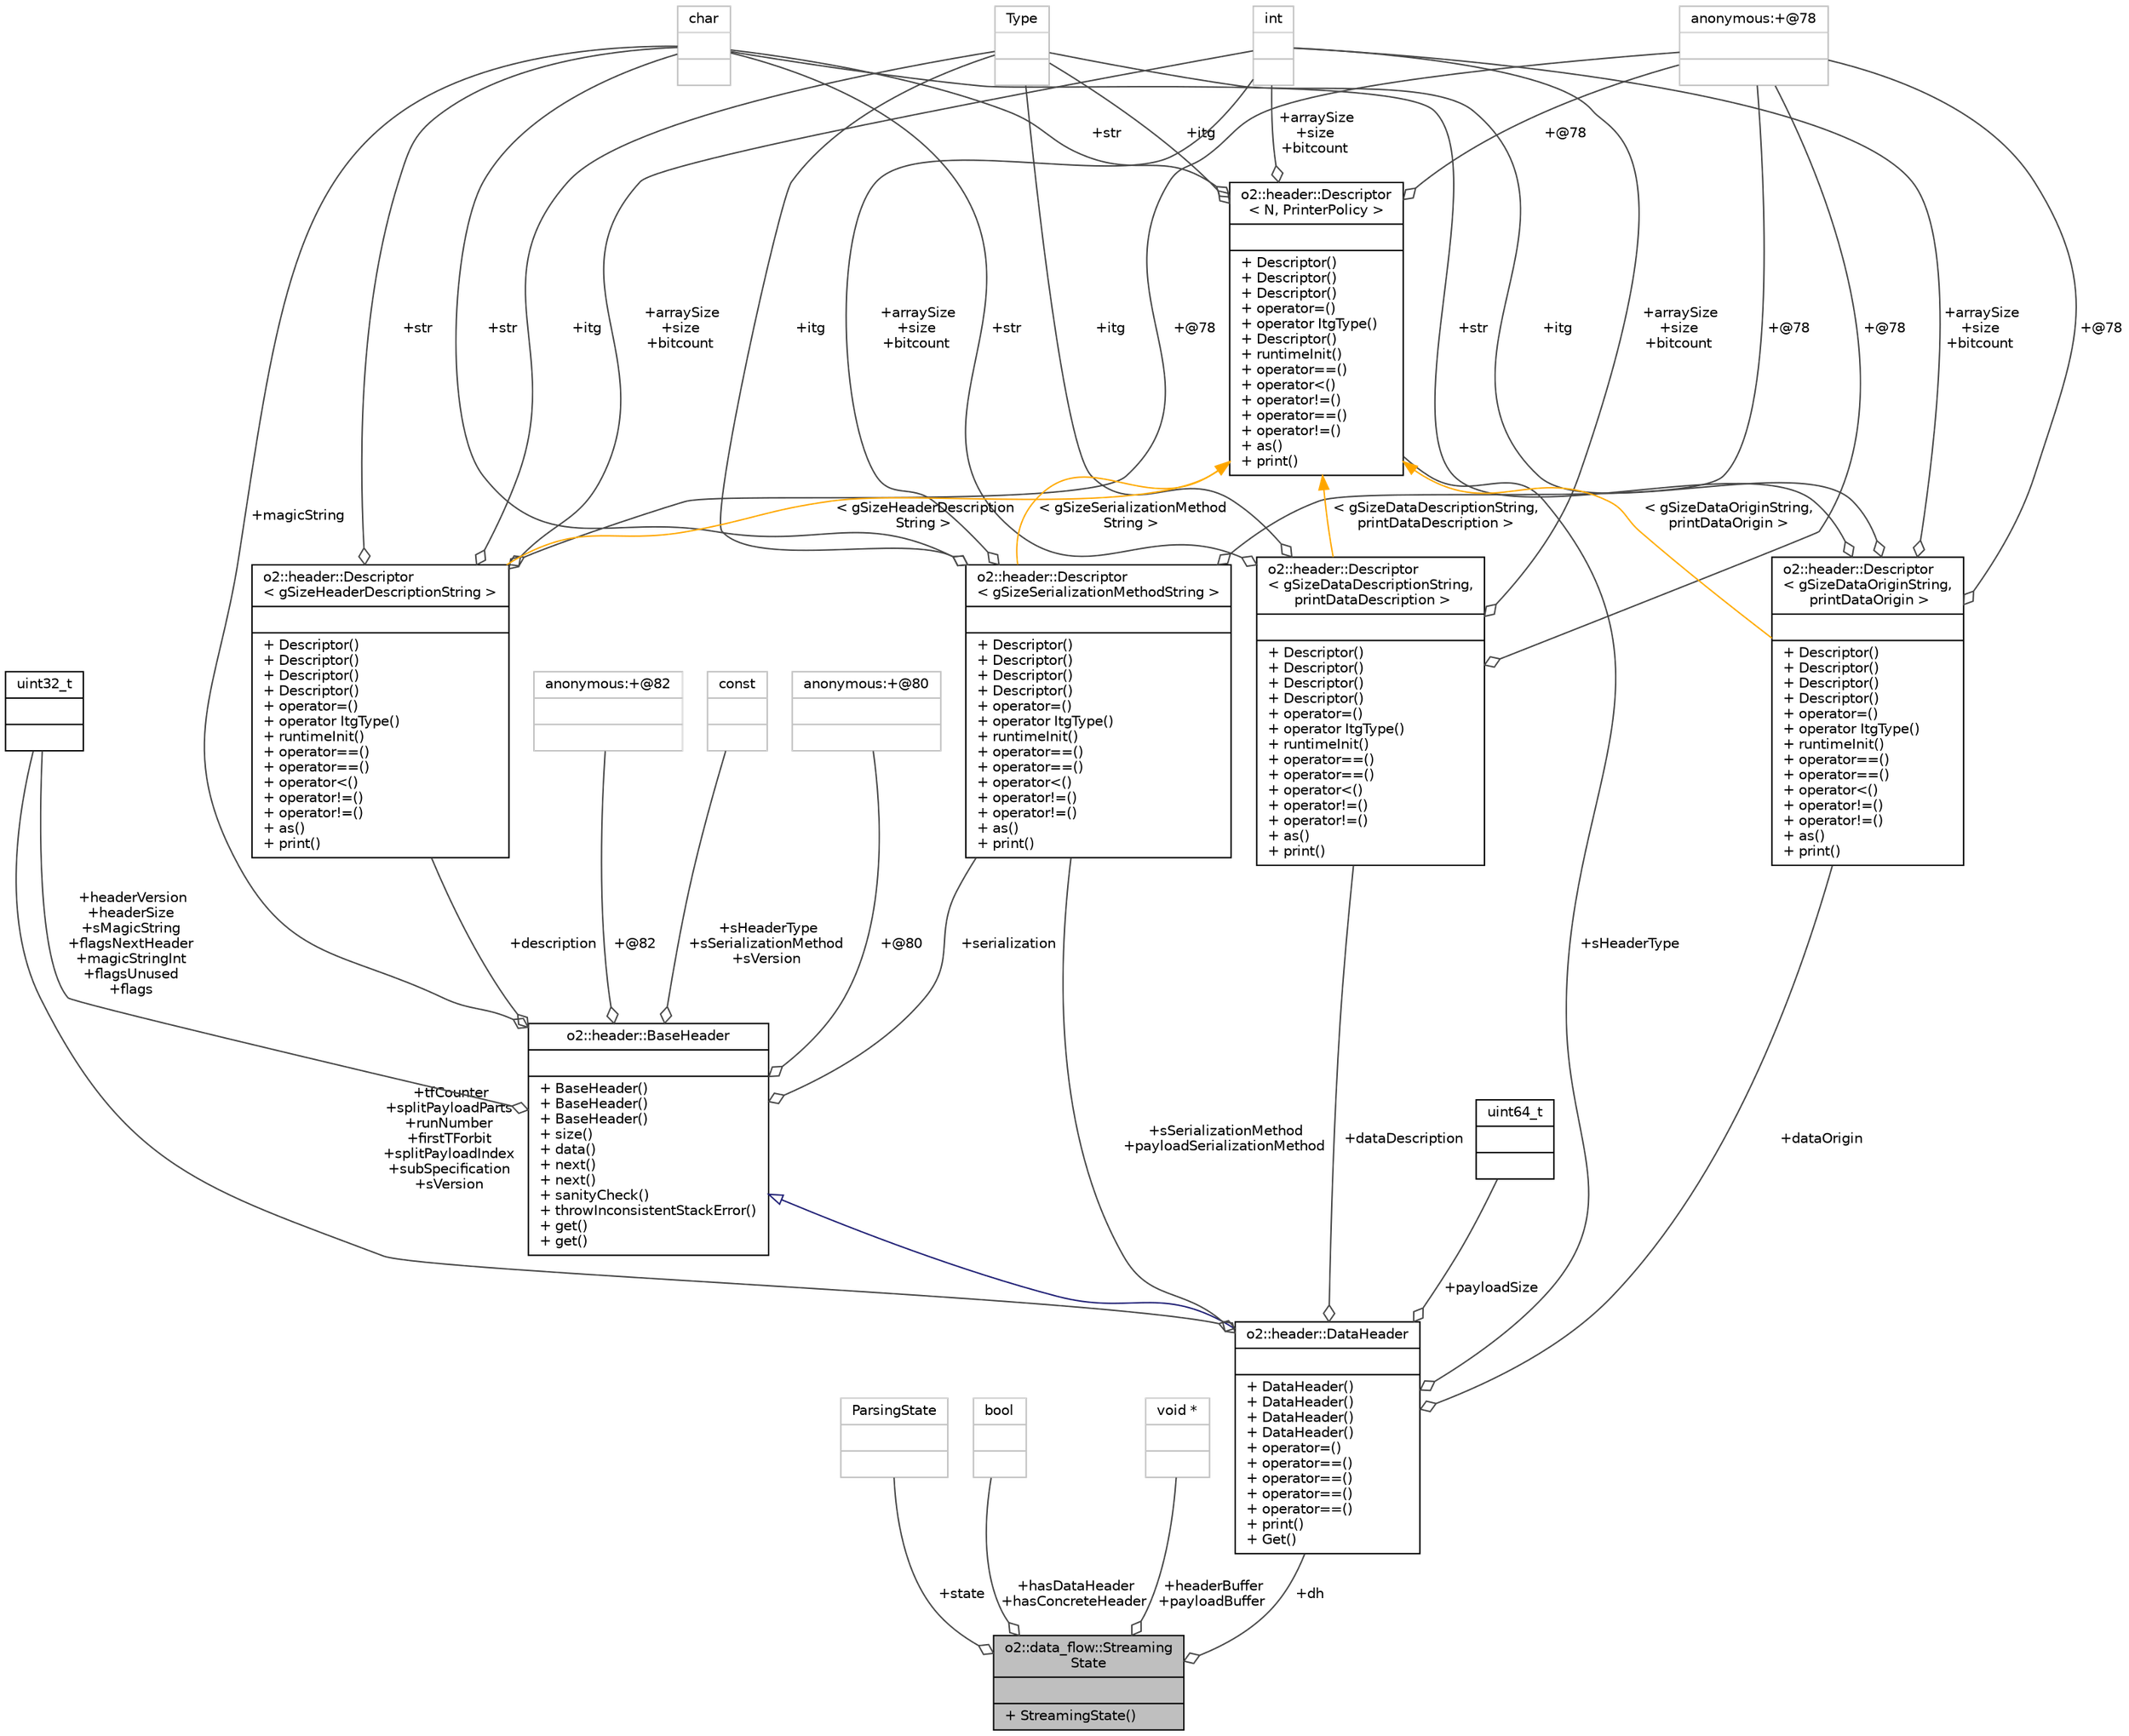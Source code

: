 digraph "o2::data_flow::StreamingState"
{
 // INTERACTIVE_SVG=YES
  bgcolor="transparent";
  edge [fontname="Helvetica",fontsize="10",labelfontname="Helvetica",labelfontsize="10"];
  node [fontname="Helvetica",fontsize="10",shape=record];
  Node1 [label="{o2::data_flow::Streaming\lState\n||+ StreamingState()\l}",height=0.2,width=0.4,color="black", fillcolor="grey75", style="filled", fontcolor="black"];
  Node2 -> Node1 [color="grey25",fontsize="10",style="solid",label=" +state" ,arrowhead="odiamond",fontname="Helvetica"];
  Node2 [label="{ParsingState\n||}",height=0.2,width=0.4,color="grey75"];
  Node3 -> Node1 [color="grey25",fontsize="10",style="solid",label=" +hasDataHeader\n+hasConcreteHeader" ,arrowhead="odiamond",fontname="Helvetica"];
  Node3 [label="{bool\n||}",height=0.2,width=0.4,color="grey75"];
  Node4 -> Node1 [color="grey25",fontsize="10",style="solid",label=" +headerBuffer\n+payloadBuffer" ,arrowhead="odiamond",fontname="Helvetica"];
  Node4 [label="{void *\n||}",height=0.2,width=0.4,color="grey75"];
  Node5 -> Node1 [color="grey25",fontsize="10",style="solid",label=" +dh" ,arrowhead="odiamond",fontname="Helvetica"];
  Node5 [label="{o2::header::DataHeader\n||+ DataHeader()\l+ DataHeader()\l+ DataHeader()\l+ DataHeader()\l+ operator=()\l+ operator==()\l+ operator==()\l+ operator==()\l+ operator==()\l+ print()\l+ Get()\l}",height=0.2,width=0.4,color="black",URL="$db/d87/structo2_1_1header_1_1DataHeader.html",tooltip="the main header struct "];
  Node6 -> Node5 [dir="back",color="midnightblue",fontsize="10",style="solid",arrowtail="onormal",fontname="Helvetica"];
  Node6 [label="{o2::header::BaseHeader\n||+ BaseHeader()\l+ BaseHeader()\l+ BaseHeader()\l+ size()\l+ data()\l+ next()\l+ next()\l+ sanityCheck()\l+ throwInconsistentStackError()\l+ get()\l+ get()\l}",height=0.2,width=0.4,color="black",URL="$d8/dbd/structo2_1_1header_1_1BaseHeader.html",tooltip="the base header struct Every header type must begin (i.e. derive) with this. Don&#39;t use this struct di..."];
  Node7 -> Node6 [color="grey25",fontsize="10",style="solid",label=" +description" ,arrowhead="odiamond",fontname="Helvetica"];
  Node7 [label="{o2::header::Descriptor\l\< gSizeHeaderDescriptionString \>\n||+ Descriptor()\l+ Descriptor()\l+ Descriptor()\l+ Descriptor()\l+ operator=()\l+ operator ItgType()\l+ runtimeInit()\l+ operator==()\l+ operator==()\l+ operator\<()\l+ operator!=()\l+ operator!=()\l+ as()\l+ print()\l}",height=0.2,width=0.4,color="black",URL="$d9/db3/structo2_1_1header_1_1Descriptor.html"];
  Node8 -> Node7 [color="grey25",fontsize="10",style="solid",label=" +@78" ,arrowhead="odiamond",fontname="Helvetica"];
  Node8 [label="{anonymous:+@78\n||}",height=0.2,width=0.4,color="grey75"];
  Node9 -> Node7 [color="grey25",fontsize="10",style="solid",label=" +itg" ,arrowhead="odiamond",fontname="Helvetica"];
  Node9 [label="{Type\n||}",height=0.2,width=0.4,color="grey75"];
  Node10 -> Node7 [color="grey25",fontsize="10",style="solid",label=" +str" ,arrowhead="odiamond",fontname="Helvetica"];
  Node10 [label="{char\n||}",height=0.2,width=0.4,color="grey75"];
  Node11 -> Node7 [color="grey25",fontsize="10",style="solid",label=" +arraySize\n+size\n+bitcount" ,arrowhead="odiamond",fontname="Helvetica"];
  Node11 [label="{int\n||}",height=0.2,width=0.4,color="grey75"];
  Node12 -> Node7 [dir="back",color="orange",fontsize="10",style="solid",label=" \< gSizeHeaderDescription\lString \>" ,fontname="Helvetica"];
  Node12 [label="{o2::header::Descriptor\l\< N, PrinterPolicy \>\n||+ Descriptor()\l+ Descriptor()\l+ Descriptor()\l+ operator=()\l+ operator ItgType()\l+ Descriptor()\l+ runtimeInit()\l+ operator==()\l+ operator\<()\l+ operator!=()\l+ operator==()\l+ operator!=()\l+ as()\l+ print()\l}",height=0.2,width=0.4,color="black",URL="$d9/db3/structo2_1_1header_1_1Descriptor.html"];
  Node8 -> Node12 [color="grey25",fontsize="10",style="solid",label=" +@78" ,arrowhead="odiamond",fontname="Helvetica"];
  Node9 -> Node12 [color="grey25",fontsize="10",style="solid",label=" +itg" ,arrowhead="odiamond",fontname="Helvetica"];
  Node10 -> Node12 [color="grey25",fontsize="10",style="solid",label=" +str" ,arrowhead="odiamond",fontname="Helvetica"];
  Node11 -> Node12 [color="grey25",fontsize="10",style="solid",label=" +arraySize\n+size\n+bitcount" ,arrowhead="odiamond",fontname="Helvetica"];
  Node13 -> Node6 [color="grey25",fontsize="10",style="solid",label=" +@80" ,arrowhead="odiamond",fontname="Helvetica"];
  Node13 [label="{anonymous:+@80\n||}",height=0.2,width=0.4,color="grey75"];
  Node10 -> Node6 [color="grey25",fontsize="10",style="solid",label=" +magicString" ,arrowhead="odiamond",fontname="Helvetica"];
  Node14 -> Node6 [color="grey25",fontsize="10",style="solid",label=" +serialization" ,arrowhead="odiamond",fontname="Helvetica"];
  Node14 [label="{o2::header::Descriptor\l\< gSizeSerializationMethodString \>\n||+ Descriptor()\l+ Descriptor()\l+ Descriptor()\l+ Descriptor()\l+ operator=()\l+ operator ItgType()\l+ runtimeInit()\l+ operator==()\l+ operator==()\l+ operator\<()\l+ operator!=()\l+ operator!=()\l+ as()\l+ print()\l}",height=0.2,width=0.4,color="black",URL="$d9/db3/structo2_1_1header_1_1Descriptor.html"];
  Node8 -> Node14 [color="grey25",fontsize="10",style="solid",label=" +@78" ,arrowhead="odiamond",fontname="Helvetica"];
  Node9 -> Node14 [color="grey25",fontsize="10",style="solid",label=" +itg" ,arrowhead="odiamond",fontname="Helvetica"];
  Node10 -> Node14 [color="grey25",fontsize="10",style="solid",label=" +str" ,arrowhead="odiamond",fontname="Helvetica"];
  Node11 -> Node14 [color="grey25",fontsize="10",style="solid",label=" +arraySize\n+size\n+bitcount" ,arrowhead="odiamond",fontname="Helvetica"];
  Node12 -> Node14 [dir="back",color="orange",fontsize="10",style="solid",label=" \< gSizeSerializationMethod\lString \>" ,fontname="Helvetica"];
  Node15 -> Node6 [color="grey25",fontsize="10",style="solid",label=" +headerVersion\n+headerSize\n+sMagicString\n+flagsNextHeader\n+magicStringInt\n+flagsUnused\n+flags" ,arrowhead="odiamond",fontname="Helvetica"];
  Node15 [label="{uint32_t\n||}",height=0.2,width=0.4,color="black",URL="$d3/d87/classuint32__t.html"];
  Node16 -> Node6 [color="grey25",fontsize="10",style="solid",label=" +@82" ,arrowhead="odiamond",fontname="Helvetica"];
  Node16 [label="{anonymous:+@82\n||}",height=0.2,width=0.4,color="grey75"];
  Node17 -> Node6 [color="grey25",fontsize="10",style="solid",label=" +sHeaderType\n+sSerializationMethod\n+sVersion" ,arrowhead="odiamond",fontname="Helvetica"];
  Node17 [label="{const\n||}",height=0.2,width=0.4,color="grey75"];
  Node18 -> Node5 [color="grey25",fontsize="10",style="solid",label=" +payloadSize" ,arrowhead="odiamond",fontname="Helvetica"];
  Node18 [label="{uint64_t\n||}",height=0.2,width=0.4,color="black",URL="$d6/d30/classuint64__t.html"];
  Node19 -> Node5 [color="grey25",fontsize="10",style="solid",label=" +dataOrigin" ,arrowhead="odiamond",fontname="Helvetica"];
  Node19 [label="{o2::header::Descriptor\l\< gSizeDataOriginString,\l printDataOrigin \>\n||+ Descriptor()\l+ Descriptor()\l+ Descriptor()\l+ Descriptor()\l+ operator=()\l+ operator ItgType()\l+ runtimeInit()\l+ operator==()\l+ operator==()\l+ operator\<()\l+ operator!=()\l+ operator!=()\l+ as()\l+ print()\l}",height=0.2,width=0.4,color="black",URL="$d9/db3/structo2_1_1header_1_1Descriptor.html"];
  Node8 -> Node19 [color="grey25",fontsize="10",style="solid",label=" +@78" ,arrowhead="odiamond",fontname="Helvetica"];
  Node9 -> Node19 [color="grey25",fontsize="10",style="solid",label=" +itg" ,arrowhead="odiamond",fontname="Helvetica"];
  Node10 -> Node19 [color="grey25",fontsize="10",style="solid",label=" +str" ,arrowhead="odiamond",fontname="Helvetica"];
  Node11 -> Node19 [color="grey25",fontsize="10",style="solid",label=" +arraySize\n+size\n+bitcount" ,arrowhead="odiamond",fontname="Helvetica"];
  Node12 -> Node19 [dir="back",color="orange",fontsize="10",style="solid",label=" \< gSizeDataOriginString,\l printDataOrigin \>" ,fontname="Helvetica"];
  Node20 -> Node5 [color="grey25",fontsize="10",style="solid",label=" +dataDescription" ,arrowhead="odiamond",fontname="Helvetica"];
  Node20 [label="{o2::header::Descriptor\l\< gSizeDataDescriptionString,\l printDataDescription \>\n||+ Descriptor()\l+ Descriptor()\l+ Descriptor()\l+ Descriptor()\l+ operator=()\l+ operator ItgType()\l+ runtimeInit()\l+ operator==()\l+ operator==()\l+ operator\<()\l+ operator!=()\l+ operator!=()\l+ as()\l+ print()\l}",height=0.2,width=0.4,color="black",URL="$d9/db3/structo2_1_1header_1_1Descriptor.html"];
  Node8 -> Node20 [color="grey25",fontsize="10",style="solid",label=" +@78" ,arrowhead="odiamond",fontname="Helvetica"];
  Node9 -> Node20 [color="grey25",fontsize="10",style="solid",label=" +itg" ,arrowhead="odiamond",fontname="Helvetica"];
  Node10 -> Node20 [color="grey25",fontsize="10",style="solid",label=" +str" ,arrowhead="odiamond",fontname="Helvetica"];
  Node11 -> Node20 [color="grey25",fontsize="10",style="solid",label=" +arraySize\n+size\n+bitcount" ,arrowhead="odiamond",fontname="Helvetica"];
  Node12 -> Node20 [dir="back",color="orange",fontsize="10",style="solid",label=" \< gSizeDataDescriptionString,\l printDataDescription \>" ,fontname="Helvetica"];
  Node14 -> Node5 [color="grey25",fontsize="10",style="solid",label=" +sSerializationMethod\n+payloadSerializationMethod" ,arrowhead="odiamond",fontname="Helvetica"];
  Node15 -> Node5 [color="grey25",fontsize="10",style="solid",label=" +tfCounter\n+splitPayloadParts\n+runNumber\n+firstTForbit\n+splitPayloadIndex\n+subSpecification\n+sVersion" ,arrowhead="odiamond",fontname="Helvetica"];
  Node12 -> Node5 [color="grey25",fontsize="10",style="solid",label=" +sHeaderType" ,arrowhead="odiamond",fontname="Helvetica"];
}
